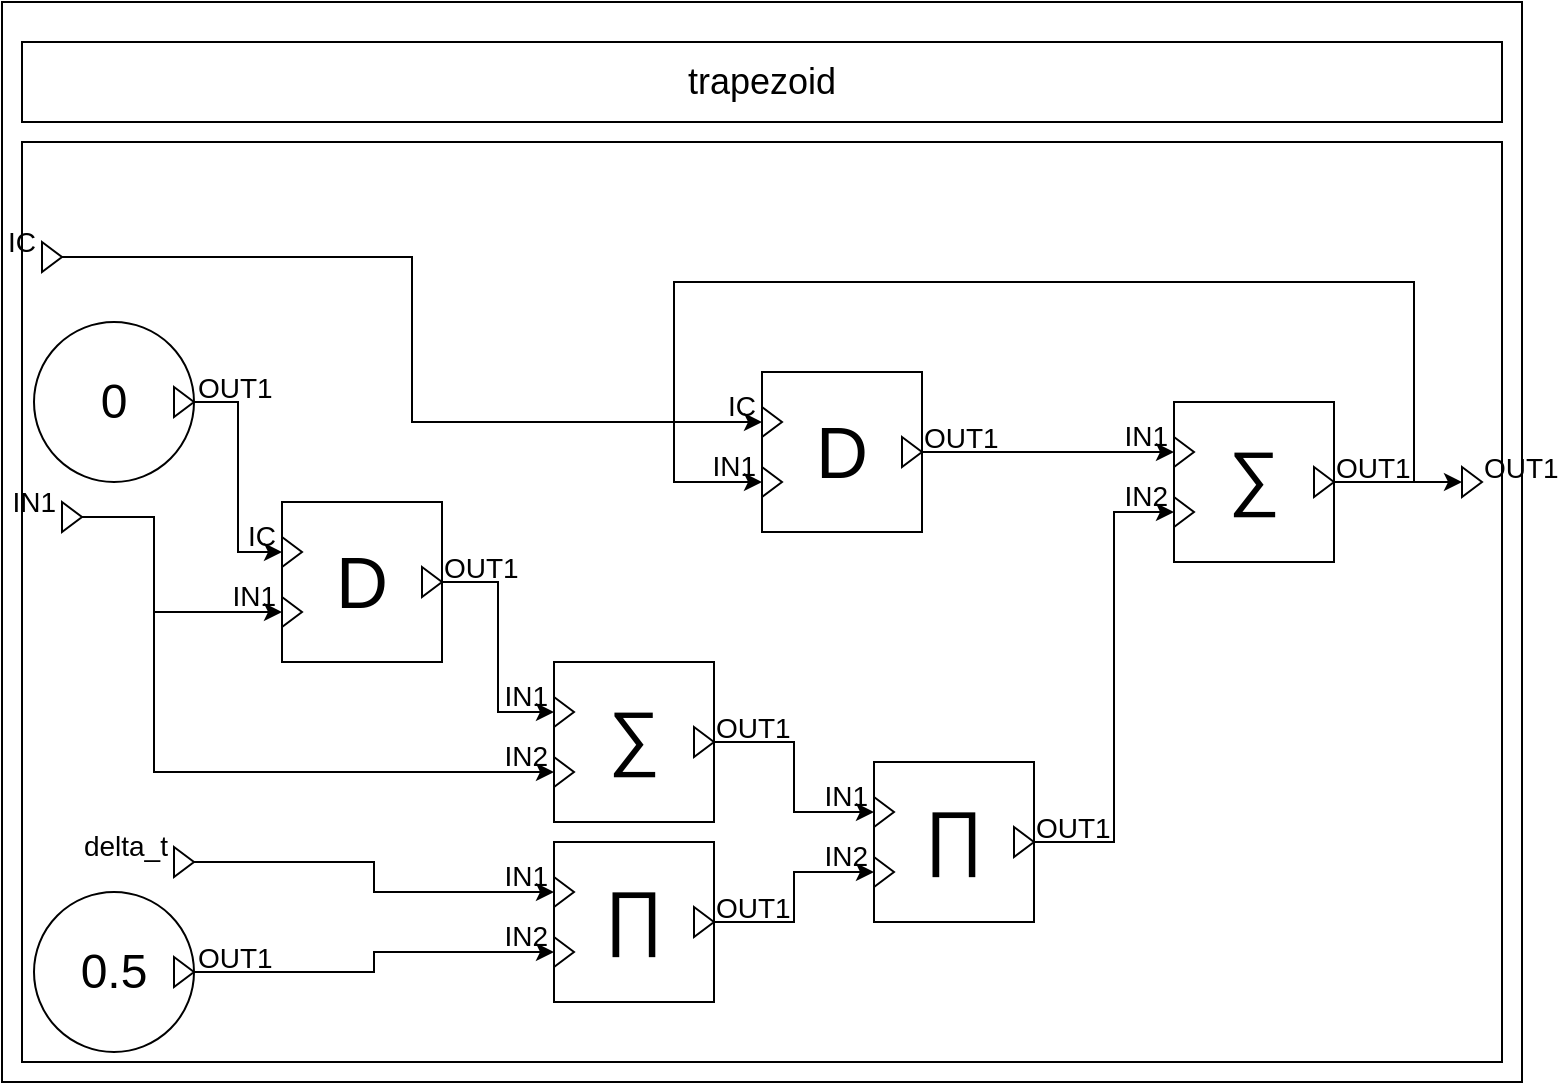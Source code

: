 <mxfile version="14.7.4" type="embed"><diagram id="wvnQH-ytOZz0epC5SCsu" name="Page-1"><mxGraphModel dx="1306" dy="623" grid="1" gridSize="10" guides="1" tooltips="1" connect="1" arrows="1" fold="1" page="1" pageScale="1" pageWidth="827" pageHeight="1169" math="0" shadow="0"><root><mxCell id="0"/><mxCell id="1" parent="0"/><object label="" placeholders="1" class_name="root" id="xnaQbwarpPeM3jdV9O5F-1"><mxCell style="rounded=0;whiteSpace=wrap;html=1;container=0;connectable=0;allowArrows=0;treeFolding=0;moveCells=0;treeMoving=0;comic=0;rotatable=0;expand=1;autosize=1;resizeWidth=1;resizeHeight=1;metaEdit=1;" parent="1" vertex="1"><mxGeometry x="34" y="140" width="760" height="540" as="geometry"><mxRectangle x="40" y="400" width="50" height="40" as="alternateBounds"/></mxGeometry></mxCell></object><object label="trapezoid" placeholders="1" id="xnaQbwarpPeM3jdV9O5F-2"><mxCell style="rounded=0;whiteSpace=wrap;html=1;fontSize=18;connectable=0;allowArrows=0;rotatable=0;cloneable=0;deletable=0;" parent="xnaQbwarpPeM3jdV9O5F-1" vertex="1"><mxGeometry x="10" y="20" width="740" height="40" as="geometry"/></mxCell></object><mxCell id="xnaQbwarpPeM3jdV9O5F-3" value="" style="rounded=0;whiteSpace=wrap;html=1;connectable=0;allowArrows=0;container=1;collapsible=0;portConstraintRotation=0;rotatable=0;cloneable=0;deletable=0;recursiveResize=0;" parent="xnaQbwarpPeM3jdV9O5F-1" vertex="1"><mxGeometry x="10" y="70" width="740" height="460" as="geometry"><mxRectangle x="10" y="70" width="50" height="40" as="alternateBounds"/></mxGeometry></mxCell><object label="%value%" placeholders="1" value="0" block_name="y0" class_name="ConstantBlock" id="xnaQbwarpPeM3jdV9O5F-4"><mxCell style="ellipse;whiteSpace=wrap;html=1;comic=0;fontSize=24;align=center;allowArrows=0;connectable=0;container=1;collapsible=0;recursiveResize=1;direction=west;resizable=0;metaEdit=1;" parent="xnaQbwarpPeM3jdV9O5F-3" vertex="1"><mxGeometry x="6" y="90" width="80" height="80" as="geometry"/></mxCell></object><object label="%name%" placeholders="1" name="OUT1" class_name="OutputPortBlock" id="xnaQbwarpPeM3jdV9O5F-5"><mxCell style="triangle;fontSize=14;points=[[1,0.5]];allowArrows=0;verticalAlign=middle;horizontal=1;spacingTop=0;align=left;spacingLeft=4;spacingRight=0;html=1;comic=0;treeFolding=0;treeMoving=0;movable=1;resizable=0;rotatable=1;deletable=1;editable=1;connectable=1;movableLabel=1;spacing=2;aspect=fixed;metaEdit=1;" parent="xnaQbwarpPeM3jdV9O5F-4" vertex="1"><mxGeometry x="70" y="32.5" width="10" height="15" as="geometry"><mxPoint x="6" y="-7" as="offset"/></mxGeometry></mxCell></object><mxCell id="xnaQbwarpPeM3jdV9O5F-23" style="edgeStyle=orthogonalEdgeStyle;rounded=0;orthogonalLoop=1;jettySize=auto;html=1;exitX=1;exitY=0.5;exitDx=0;exitDy=0;entryX=0;entryY=0.5;entryDx=0;entryDy=0;" parent="xnaQbwarpPeM3jdV9O5F-3" source="xnaQbwarpPeM3jdV9O5F-6" target="xnaQbwarpPeM3jdV9O5F-21" edge="1"><mxGeometry relative="1" as="geometry"><Array as="points"><mxPoint x="66" y="188"/><mxPoint x="66" y="235"/></Array></mxGeometry></mxCell><mxCell id="xnaQbwarpPeM3jdV9O5F-31" style="edgeStyle=orthogonalEdgeStyle;rounded=0;orthogonalLoop=1;jettySize=auto;html=1;exitX=1;exitY=0.5;exitDx=0;exitDy=0;entryX=0;entryY=0.5;entryDx=0;entryDy=0;" parent="xnaQbwarpPeM3jdV9O5F-3" source="xnaQbwarpPeM3jdV9O5F-6" target="xnaQbwarpPeM3jdV9O5F-28" edge="1"><mxGeometry relative="1" as="geometry"><Array as="points"><mxPoint x="66" y="188"/><mxPoint x="66" y="315"/></Array></mxGeometry></mxCell><object label="%name%" placeholders="1" name="IN1" class_name="InputPortBlock" id="xnaQbwarpPeM3jdV9O5F-6"><mxCell style="triangle;fontSize=14;points=[[0,0.5],[1,0.5]];allowArrows=0;verticalAlign=middle;horizontal=1;spacingTop=0;align=right;spacingLeft=0;spacingRight=8;html=1;comic=0;treeFolding=0;treeMoving=0;resizable=0;movableLabel=1;spacing=2;aspect=fixed;metaEdit=1;" parent="xnaQbwarpPeM3jdV9O5F-3" vertex="1"><mxGeometry x="20" y="180" width="10" height="15" as="geometry"><mxPoint x="-4" y="-8" as="offset"/></mxGeometry></mxCell></object><object label="%name%" placeholders="1" name="OUT1" class_name="OutputPortBlock" id="xnaQbwarpPeM3jdV9O5F-7"><mxCell style="triangle;fontSize=14;points=[[0,0.5],[1,0.5]];allowArrows=0;verticalAlign=middle;horizontal=1;spacingTop=0;align=left;spacingLeft=4;spacingRight=0;html=1;comic=0;treeFolding=0;treeMoving=0;movable=1;resizable=0;rotatable=1;deletable=1;editable=1;connectable=1;movableLabel=1;spacing=2;aspect=fixed;metaEdit=1;" parent="xnaQbwarpPeM3jdV9O5F-3" vertex="1"><mxGeometry x="720" y="162.5" width="10" height="15" as="geometry"><mxPoint x="5" y="-7" as="offset"/></mxGeometry></mxCell></object><object label="%symbol%" placeholders="1" symbol="&amp;sum;" class_name="AdderBlock" block_name="accumulator" id="xnaQbwarpPeM3jdV9O5F-8"><mxCell style="whiteSpace=wrap;html=1;aspect=fixed;comic=0;fontSize=36;align=center;resizable=0;container=1;collapsible=0;points=[];allowArrows=0;spacingTop=-6;metaEdit=1;connectable=0;" parent="xnaQbwarpPeM3jdV9O5F-3" vertex="1"><mxGeometry x="576" y="130" width="80" height="80" as="geometry"/></mxCell></object><object label="%name%" placeholders="1" name="OUT1" class_name="OutputPortBlock" id="xnaQbwarpPeM3jdV9O5F-9"><mxCell style="triangle;fontSize=14;points=[[1,0.5]];allowArrows=0;verticalAlign=middle;horizontal=1;spacingTop=0;align=left;spacingLeft=4;spacingRight=0;html=1;comic=0;treeFolding=0;treeMoving=0;movable=1;resizable=0;rotatable=1;deletable=1;editable=1;connectable=1;movableLabel=1;spacing=2;aspect=fixed;metaEdit=1;" parent="xnaQbwarpPeM3jdV9O5F-8" vertex="1"><mxGeometry x="70" y="32.5" width="10" height="15" as="geometry"><mxPoint x="5" y="-7" as="offset"/></mxGeometry></mxCell></object><object label="%name%" placeholders="1" name="IN1" class_name="InputPortBlock" id="xnaQbwarpPeM3jdV9O5F-10"><mxCell style="triangle;fontSize=14;points=[[0,0.5]];allowArrows=0;verticalAlign=middle;horizontal=1;spacingTop=0;align=right;spacingLeft=0;spacingRight=8;html=1;comic=0;treeFolding=0;treeMoving=0;resizable=0;movableLabel=1;spacing=2;aspect=fixed;metaEdit=1;" parent="xnaQbwarpPeM3jdV9O5F-8" vertex="1"><mxGeometry y="17.5" width="10" height="15" as="geometry"><mxPoint x="-4" y="-8" as="offset"/></mxGeometry></mxCell></object><object label="%name%" placeholders="1" name="IN2" class_name="InputPortBlock" id="xnaQbwarpPeM3jdV9O5F-11"><mxCell style="triangle;fontSize=14;points=[[0,0.5]];allowArrows=0;verticalAlign=middle;horizontal=1;spacingTop=0;align=right;spacingLeft=0;spacingRight=8;html=1;comic=0;treeFolding=0;treeMoving=0;resizable=0;movableLabel=1;spacing=2;aspect=fixed;metaEdit=1;" parent="xnaQbwarpPeM3jdV9O5F-8" vertex="1"><mxGeometry y="47.5" width="10" height="15" as="geometry"><mxPoint x="-4" y="-8" as="offset"/></mxGeometry></mxCell></object><mxCell id="xnaQbwarpPeM3jdV9O5F-12" style="edgeStyle=orthogonalEdgeStyle;rounded=0;orthogonalLoop=1;jettySize=auto;html=1;exitX=1;exitY=0.5;exitDx=0;exitDy=0;entryX=0;entryY=0.5;entryDx=0;entryDy=0;" parent="xnaQbwarpPeM3jdV9O5F-3" source="xnaQbwarpPeM3jdV9O5F-9" target="xnaQbwarpPeM3jdV9O5F-7" edge="1"><mxGeometry relative="1" as="geometry"/></mxCell><object label="%symbol%" placeholders="1" symbol="D" class_name="DelayBlock" block_name="delay_state" id="xnaQbwarpPeM3jdV9O5F-13"><mxCell style="whiteSpace=wrap;html=1;aspect=fixed;comic=0;fontSize=36;align=center;resizable=0;container=1;collapsible=0;points=[];allowArrows=0;metaEdit=1;connectable=0;" parent="xnaQbwarpPeM3jdV9O5F-3" vertex="1"><mxGeometry x="370" y="115" width="80" height="80" as="geometry"/></mxCell></object><object label="%name%" placeholders="1" name="OUT1" class_name="OutputPortBlock" id="xnaQbwarpPeM3jdV9O5F-14"><mxCell style="triangle;fontSize=14;points=[[1,0.5]];allowArrows=0;verticalAlign=middle;horizontal=1;spacingTop=0;align=left;spacingLeft=4;spacingRight=0;html=1;comic=0;treeFolding=0;treeMoving=0;movable=1;resizable=0;rotatable=1;deletable=1;editable=1;connectable=1;movableLabel=1;spacing=2;aspect=fixed;metaEdit=1;" parent="xnaQbwarpPeM3jdV9O5F-13" vertex="1"><mxGeometry x="70" y="32.5" width="10" height="15" as="geometry"><mxPoint x="5" y="-7" as="offset"/></mxGeometry></mxCell></object><object label="%name%" placeholders="1" name="IC" class_name="InputPortBlock" id="xnaQbwarpPeM3jdV9O5F-15"><mxCell style="triangle;fontSize=14;points=[[0,0.5]];allowArrows=0;verticalAlign=middle;horizontal=1;spacingTop=0;align=right;spacingLeft=0;spacingRight=8;html=1;comic=0;treeFolding=0;treeMoving=0;resizable=0;movableLabel=1;spacing=2;aspect=fixed;metaEdit=1;" parent="xnaQbwarpPeM3jdV9O5F-13" vertex="1"><mxGeometry y="17.5" width="10" height="15" as="geometry"><mxPoint x="-4" y="-8" as="offset"/></mxGeometry></mxCell></object><object label="%name%" placeholders="1" name="IN1" class_name="InputPortBlock" id="xnaQbwarpPeM3jdV9O5F-16"><mxCell style="triangle;fontSize=14;points=[[0,0.5]];allowArrows=0;verticalAlign=middle;horizontal=1;spacingTop=0;align=right;spacingLeft=0;spacingRight=8;html=1;comic=0;treeFolding=0;treeMoving=0;resizable=0;movableLabel=1;spacing=2;aspect=fixed;metaEdit=1;" parent="xnaQbwarpPeM3jdV9O5F-13" vertex="1"><mxGeometry y="47.5" width="10" height="15" as="geometry"><mxPoint x="-4" y="-8" as="offset"/></mxGeometry></mxCell></object><object label="%symbol%" placeholders="1" symbol="D" class_name="DelayBlock" block_name="delay_input" id="xnaQbwarpPeM3jdV9O5F-18"><mxCell style="whiteSpace=wrap;html=1;aspect=fixed;comic=0;fontSize=36;align=center;resizable=0;container=1;collapsible=0;points=[];allowArrows=0;metaEdit=1;connectable=0;" parent="xnaQbwarpPeM3jdV9O5F-3" vertex="1"><mxGeometry x="130" y="180" width="80" height="80" as="geometry"/></mxCell></object><object label="%name%" placeholders="1" name="OUT1" class_name="OutputPortBlock" id="xnaQbwarpPeM3jdV9O5F-19"><mxCell style="triangle;fontSize=14;points=[[1,0.5]];allowArrows=0;verticalAlign=middle;horizontal=1;spacingTop=0;align=left;spacingLeft=4;spacingRight=0;html=1;comic=0;treeFolding=0;treeMoving=0;movable=1;resizable=0;rotatable=1;deletable=1;editable=1;connectable=1;movableLabel=1;spacing=2;aspect=fixed;metaEdit=1;" parent="xnaQbwarpPeM3jdV9O5F-18" vertex="1"><mxGeometry x="70" y="32.5" width="10" height="15" as="geometry"><mxPoint x="5" y="-7" as="offset"/></mxGeometry></mxCell></object><object label="%name%" placeholders="1" name="IC" class_name="InputPortBlock" id="xnaQbwarpPeM3jdV9O5F-20"><mxCell style="triangle;fontSize=14;points=[[0,0.5]];allowArrows=0;verticalAlign=middle;horizontal=1;spacingTop=0;align=right;spacingLeft=0;spacingRight=8;html=1;comic=0;treeFolding=0;treeMoving=0;resizable=0;movableLabel=1;spacing=2;aspect=fixed;metaEdit=1;" parent="xnaQbwarpPeM3jdV9O5F-18" vertex="1"><mxGeometry y="17.5" width="10" height="15" as="geometry"><mxPoint x="-4" y="-8" as="offset"/></mxGeometry></mxCell></object><object label="%name%" placeholders="1" name="IN1" class_name="InputPortBlock" id="xnaQbwarpPeM3jdV9O5F-21"><mxCell style="triangle;fontSize=14;points=[[0,0.5]];allowArrows=0;verticalAlign=middle;horizontal=1;spacingTop=0;align=right;spacingLeft=0;spacingRight=8;html=1;comic=0;treeFolding=0;treeMoving=0;resizable=0;movableLabel=1;spacing=2;aspect=fixed;metaEdit=1;" parent="xnaQbwarpPeM3jdV9O5F-18" vertex="1"><mxGeometry y="47.5" width="10" height="15" as="geometry"><mxPoint x="-4" y="-8" as="offset"/></mxGeometry></mxCell></object><mxCell id="xnaQbwarpPeM3jdV9O5F-24" style="edgeStyle=orthogonalEdgeStyle;rounded=0;orthogonalLoop=1;jettySize=auto;html=1;exitX=1;exitY=0.5;exitDx=0;exitDy=0;entryX=0;entryY=0.5;entryDx=0;entryDy=0;" parent="xnaQbwarpPeM3jdV9O5F-3" source="xnaQbwarpPeM3jdV9O5F-5" target="xnaQbwarpPeM3jdV9O5F-20" edge="1"><mxGeometry relative="1" as="geometry"/></mxCell><object label="%symbol%" placeholders="1" symbol="&amp;sum;" class_name="AdderBlock" block_name="mid_adder" id="xnaQbwarpPeM3jdV9O5F-25"><mxCell style="whiteSpace=wrap;html=1;aspect=fixed;comic=0;fontSize=36;align=center;resizable=0;container=1;collapsible=0;points=[];allowArrows=0;spacingTop=-6;metaEdit=1;connectable=0;" parent="xnaQbwarpPeM3jdV9O5F-3" vertex="1"><mxGeometry x="266" y="260" width="80" height="80" as="geometry"/></mxCell></object><object label="%name%" placeholders="1" name="OUT1" class_name="OutputPortBlock" id="xnaQbwarpPeM3jdV9O5F-26"><mxCell style="triangle;fontSize=14;points=[[1,0.5]];allowArrows=0;verticalAlign=middle;horizontal=1;spacingTop=0;align=left;spacingLeft=4;spacingRight=0;html=1;comic=0;treeFolding=0;treeMoving=0;movable=1;resizable=0;rotatable=1;deletable=1;editable=1;connectable=1;movableLabel=1;spacing=2;aspect=fixed;metaEdit=1;" parent="xnaQbwarpPeM3jdV9O5F-25" vertex="1"><mxGeometry x="70" y="32.5" width="10" height="15" as="geometry"><mxPoint x="5" y="-7" as="offset"/></mxGeometry></mxCell></object><object label="%name%" placeholders="1" name="IN1" class_name="InputPortBlock" id="xnaQbwarpPeM3jdV9O5F-27"><mxCell style="triangle;fontSize=14;points=[[0,0.5]];allowArrows=0;verticalAlign=middle;horizontal=1;spacingTop=0;align=right;spacingLeft=0;spacingRight=8;html=1;comic=0;treeFolding=0;treeMoving=0;resizable=0;movableLabel=1;spacing=2;aspect=fixed;metaEdit=1;" parent="xnaQbwarpPeM3jdV9O5F-25" vertex="1"><mxGeometry y="17.5" width="10" height="15" as="geometry"><mxPoint x="-4" y="-8" as="offset"/></mxGeometry></mxCell></object><object label="%name%" placeholders="1" name="IN2" class_name="InputPortBlock" id="xnaQbwarpPeM3jdV9O5F-28"><mxCell style="triangle;fontSize=14;points=[[0,0.5]];allowArrows=0;verticalAlign=middle;horizontal=1;spacingTop=0;align=right;spacingLeft=0;spacingRight=8;html=1;comic=0;treeFolding=0;treeMoving=0;resizable=0;movableLabel=1;spacing=2;aspect=fixed;metaEdit=1;" parent="xnaQbwarpPeM3jdV9O5F-25" vertex="1"><mxGeometry y="47.5" width="10" height="15" as="geometry"><mxPoint x="-4" y="-8" as="offset"/></mxGeometry></mxCell></object><mxCell id="xnaQbwarpPeM3jdV9O5F-32" style="edgeStyle=orthogonalEdgeStyle;rounded=0;orthogonalLoop=1;jettySize=auto;html=1;exitX=1;exitY=0.5;exitDx=0;exitDy=0;entryX=0;entryY=0.5;entryDx=0;entryDy=0;" parent="xnaQbwarpPeM3jdV9O5F-3" source="xnaQbwarpPeM3jdV9O5F-19" target="xnaQbwarpPeM3jdV9O5F-27" edge="1"><mxGeometry relative="1" as="geometry"/></mxCell><object label="%symbol%" placeholders="1" symbol="&amp;prod;" class_name="ProductBlock" block_name="mult" id="xnaQbwarpPeM3jdV9O5F-33"><mxCell style="whiteSpace=wrap;html=1;aspect=fixed;comic=0;fontSize=36;align=center;resizable=0;container=1;collapsible=0;points=[];allowArrows=0;spacingTop=-6;metaEdit=1;connectable=0;" parent="xnaQbwarpPeM3jdV9O5F-3" vertex="1"><mxGeometry x="426" y="310" width="80" height="80" as="geometry"/></mxCell></object><object label="%name%" placeholders="1" name="OUT1" class_name="OutputPortBlock" id="xnaQbwarpPeM3jdV9O5F-34"><mxCell style="triangle;fontSize=14;points=[[1,0.5]];allowArrows=0;verticalAlign=middle;horizontal=1;spacingTop=0;align=left;spacingLeft=4;spacingRight=0;html=1;comic=0;treeFolding=0;treeMoving=0;movable=1;resizable=0;rotatable=1;deletable=1;editable=1;connectable=1;movableLabel=1;spacing=2;aspect=fixed;metaEdit=1;" parent="xnaQbwarpPeM3jdV9O5F-33" vertex="1"><mxGeometry x="70" y="32.5" width="10" height="15" as="geometry"><mxPoint x="5" y="-7" as="offset"/></mxGeometry></mxCell></object><object label="%name%" placeholders="1" name="IN1" class_name="InputPortBlock" id="xnaQbwarpPeM3jdV9O5F-35"><mxCell style="triangle;fontSize=14;points=[[0,0.5]];allowArrows=0;verticalAlign=middle;horizontal=1;spacingTop=0;align=right;spacingLeft=0;spacingRight=8;html=1;comic=0;treeFolding=0;treeMoving=0;resizable=0;movableLabel=1;spacing=2;aspect=fixed;metaEdit=1;" parent="xnaQbwarpPeM3jdV9O5F-33" vertex="1"><mxGeometry y="17.5" width="10" height="15" as="geometry"><mxPoint x="-4" y="-8" as="offset"/></mxGeometry></mxCell></object><object label="%name%" placeholders="1" name="IN2" class_name="InputPortBlock" id="xnaQbwarpPeM3jdV9O5F-36"><mxCell style="triangle;fontSize=14;points=[[0,0.5]];allowArrows=0;verticalAlign=middle;horizontal=1;spacingTop=0;align=right;spacingLeft=0;spacingRight=8;html=1;comic=0;treeFolding=0;treeMoving=0;resizable=0;movableLabel=1;spacing=2;aspect=fixed;metaEdit=1;" parent="xnaQbwarpPeM3jdV9O5F-33" vertex="1"><mxGeometry y="47.5" width="10" height="15" as="geometry"><mxPoint x="-4" y="-8" as="offset"/></mxGeometry></mxCell></object><mxCell id="xnaQbwarpPeM3jdV9O5F-37" style="edgeStyle=orthogonalEdgeStyle;rounded=0;orthogonalLoop=1;jettySize=auto;html=1;exitX=1;exitY=0.5;exitDx=0;exitDy=0;entryX=0;entryY=0.5;entryDx=0;entryDy=0;" parent="xnaQbwarpPeM3jdV9O5F-3" source="xnaQbwarpPeM3jdV9O5F-26" target="xnaQbwarpPeM3jdV9O5F-35" edge="1"><mxGeometry relative="1" as="geometry"/></mxCell><object label="%value%" placeholders="1" value="0.5" block_name="halver" class_name="ConstantBlock" id="xnaQbwarpPeM3jdV9O5F-38"><mxCell style="ellipse;whiteSpace=wrap;html=1;comic=0;fontSize=24;align=center;allowArrows=0;connectable=0;container=1;collapsible=0;recursiveResize=1;direction=west;resizable=0;metaEdit=1;" parent="xnaQbwarpPeM3jdV9O5F-3" vertex="1"><mxGeometry x="6" y="375" width="80" height="80" as="geometry"/></mxCell></object><object label="%name%" placeholders="1" name="OUT1" class_name="OutputPortBlock" id="xnaQbwarpPeM3jdV9O5F-39"><mxCell style="triangle;fontSize=14;points=[[1,0.5]];allowArrows=0;verticalAlign=middle;horizontal=1;spacingTop=0;align=left;spacingLeft=4;spacingRight=0;html=1;comic=0;treeFolding=0;treeMoving=0;movable=1;resizable=0;rotatable=1;deletable=1;editable=1;connectable=1;movableLabel=1;spacing=2;aspect=fixed;metaEdit=1;" parent="xnaQbwarpPeM3jdV9O5F-38" vertex="1"><mxGeometry x="70" y="32.5" width="10" height="15" as="geometry"><mxPoint x="6" y="-7" as="offset"/></mxGeometry></mxCell></object><mxCell id="xnaQbwarpPeM3jdV9O5F-45" style="edgeStyle=orthogonalEdgeStyle;rounded=0;orthogonalLoop=1;jettySize=auto;html=1;exitX=1;exitY=0.5;exitDx=0;exitDy=0;entryX=0;entryY=0.5;entryDx=0;entryDy=0;" parent="xnaQbwarpPeM3jdV9O5F-3" source="xnaQbwarpPeM3jdV9O5F-9" target="xnaQbwarpPeM3jdV9O5F-16" edge="1"><mxGeometry relative="1" as="geometry"><Array as="points"><mxPoint x="696" y="170"/><mxPoint x="696" y="70"/><mxPoint x="326" y="70"/><mxPoint x="326" y="170"/></Array></mxGeometry></mxCell><mxCell id="xnaQbwarpPeM3jdV9O5F-46" style="edgeStyle=orthogonalEdgeStyle;rounded=0;orthogonalLoop=1;jettySize=auto;html=1;exitX=1;exitY=0.5;exitDx=0;exitDy=0;entryX=0;entryY=0.5;entryDx=0;entryDy=0;" parent="xnaQbwarpPeM3jdV9O5F-3" source="xnaQbwarpPeM3jdV9O5F-14" target="xnaQbwarpPeM3jdV9O5F-10" edge="1"><mxGeometry relative="1" as="geometry"/></mxCell><mxCell id="xnaQbwarpPeM3jdV9O5F-47" style="edgeStyle=orthogonalEdgeStyle;rounded=0;orthogonalLoop=1;jettySize=auto;html=1;exitX=1;exitY=0.5;exitDx=0;exitDy=0;entryX=0;entryY=0.5;entryDx=0;entryDy=0;" parent="xnaQbwarpPeM3jdV9O5F-3" source="xnaQbwarpPeM3jdV9O5F-34" target="xnaQbwarpPeM3jdV9O5F-11" edge="1"><mxGeometry relative="1" as="geometry"><Array as="points"><mxPoint x="546" y="350"/><mxPoint x="546" y="185"/></Array></mxGeometry></mxCell><mxCell id="GLEw3y-7KCI7Nk5yLTBt-2" style="edgeStyle=orthogonalEdgeStyle;rounded=0;orthogonalLoop=1;jettySize=auto;html=1;exitX=1;exitY=0.5;exitDx=0;exitDy=0;entryX=0;entryY=0.5;entryDx=0;entryDy=0;" parent="xnaQbwarpPeM3jdV9O5F-3" source="GLEw3y-7KCI7Nk5yLTBt-1" target="xnaQbwarpPeM3jdV9O5F-15" edge="1"><mxGeometry relative="1" as="geometry"/></mxCell><object label="%name%" placeholders="1" name="IC" class_name="InputPortBlock" id="GLEw3y-7KCI7Nk5yLTBt-1"><mxCell style="triangle;fontSize=14;points=[[0,0.5],[1,0.5]];allowArrows=0;verticalAlign=middle;horizontal=1;spacingTop=0;align=right;spacingLeft=0;spacingRight=8;html=1;comic=0;treeFolding=0;treeMoving=0;resizable=0;movableLabel=1;spacing=2;aspect=fixed;metaEdit=1;" parent="xnaQbwarpPeM3jdV9O5F-3" vertex="1"><mxGeometry x="10" y="50" width="10" height="15" as="geometry"><mxPoint x="-4" y="-8" as="offset"/></mxGeometry></mxCell></object><mxCell id="GLEw3y-7KCI7Nk5yLTBt-9" style="edgeStyle=orthogonalEdgeStyle;rounded=0;orthogonalLoop=1;jettySize=auto;html=1;exitX=1;exitY=0.5;exitDx=0;exitDy=0;entryX=0;entryY=0.5;entryDx=0;entryDy=0;" parent="xnaQbwarpPeM3jdV9O5F-3" source="GLEw3y-7KCI7Nk5yLTBt-3" target="GLEw3y-7KCI7Nk5yLTBt-6" edge="1"><mxGeometry relative="1" as="geometry"/></mxCell><object label="%name%" placeholders="1" name="delta_t" class_name="InputPortBlock" id="GLEw3y-7KCI7Nk5yLTBt-3"><mxCell style="triangle;fontSize=14;points=[[0,0.5],[1,0.5]];allowArrows=0;verticalAlign=middle;horizontal=1;spacingTop=0;align=right;spacingLeft=0;spacingRight=8;html=1;comic=0;treeFolding=0;treeMoving=0;resizable=0;movableLabel=1;spacing=2;aspect=fixed;metaEdit=1;" parent="xnaQbwarpPeM3jdV9O5F-3" vertex="1"><mxGeometry x="76" y="352.5" width="10" height="15" as="geometry"><mxPoint x="-4" y="-8" as="offset"/></mxGeometry></mxCell></object><object label="%symbol%" placeholders="1" symbol="&amp;prod;" class_name="ProductBlock" block_name="delta_halver" id="GLEw3y-7KCI7Nk5yLTBt-4"><mxCell style="whiteSpace=wrap;html=1;aspect=fixed;comic=0;fontSize=36;align=center;resizable=0;container=1;collapsible=0;points=[];allowArrows=0;spacingTop=-6;metaEdit=1;connectable=0;" parent="xnaQbwarpPeM3jdV9O5F-3" vertex="1"><mxGeometry x="266" y="350" width="80" height="80" as="geometry"/></mxCell></object><object label="%name%" placeholders="1" name="OUT1" class_name="OutputPortBlock" id="GLEw3y-7KCI7Nk5yLTBt-5"><mxCell style="triangle;fontSize=14;points=[[1,0.5]];allowArrows=0;verticalAlign=middle;horizontal=1;spacingTop=0;align=left;spacingLeft=4;spacingRight=0;html=1;comic=0;treeFolding=0;treeMoving=0;movable=1;resizable=0;rotatable=1;deletable=1;editable=1;connectable=1;movableLabel=1;spacing=2;aspect=fixed;metaEdit=1;" parent="GLEw3y-7KCI7Nk5yLTBt-4" vertex="1"><mxGeometry x="70" y="32.5" width="10" height="15" as="geometry"><mxPoint x="5" y="-7" as="offset"/></mxGeometry></mxCell></object><object label="%name%" placeholders="1" name="IN1" class_name="InputPortBlock" id="GLEw3y-7KCI7Nk5yLTBt-6"><mxCell style="triangle;fontSize=14;points=[[0,0.5]];allowArrows=0;verticalAlign=middle;horizontal=1;spacingTop=0;align=right;spacingLeft=0;spacingRight=8;html=1;comic=0;treeFolding=0;treeMoving=0;resizable=0;movableLabel=1;spacing=2;aspect=fixed;metaEdit=1;" parent="GLEw3y-7KCI7Nk5yLTBt-4" vertex="1"><mxGeometry y="17.5" width="10" height="15" as="geometry"><mxPoint x="-4" y="-8" as="offset"/></mxGeometry></mxCell></object><object label="%name%" placeholders="1" name="IN2" class_name="InputPortBlock" id="GLEw3y-7KCI7Nk5yLTBt-7"><mxCell style="triangle;fontSize=14;points=[[0,0.5]];allowArrows=0;verticalAlign=middle;horizontal=1;spacingTop=0;align=right;spacingLeft=0;spacingRight=8;html=1;comic=0;treeFolding=0;treeMoving=0;resizable=0;movableLabel=1;spacing=2;aspect=fixed;metaEdit=1;" parent="GLEw3y-7KCI7Nk5yLTBt-4" vertex="1"><mxGeometry y="47.5" width="10" height="15" as="geometry"><mxPoint x="-4" y="-8" as="offset"/></mxGeometry></mxCell></object><mxCell id="GLEw3y-7KCI7Nk5yLTBt-8" style="edgeStyle=orthogonalEdgeStyle;rounded=0;orthogonalLoop=1;jettySize=auto;html=1;exitX=1;exitY=0.5;exitDx=0;exitDy=0;entryX=0;entryY=0.5;entryDx=0;entryDy=0;" parent="xnaQbwarpPeM3jdV9O5F-3" source="GLEw3y-7KCI7Nk5yLTBt-5" target="xnaQbwarpPeM3jdV9O5F-36" edge="1"><mxGeometry relative="1" as="geometry"/></mxCell><mxCell id="GLEw3y-7KCI7Nk5yLTBt-10" style="edgeStyle=orthogonalEdgeStyle;rounded=0;orthogonalLoop=1;jettySize=auto;html=1;exitX=1;exitY=0.5;exitDx=0;exitDy=0;entryX=0;entryY=0.5;entryDx=0;entryDy=0;" parent="xnaQbwarpPeM3jdV9O5F-3" source="xnaQbwarpPeM3jdV9O5F-39" target="GLEw3y-7KCI7Nk5yLTBt-7" edge="1"><mxGeometry relative="1" as="geometry"/></mxCell></root></mxGraphModel></diagram></mxfile>